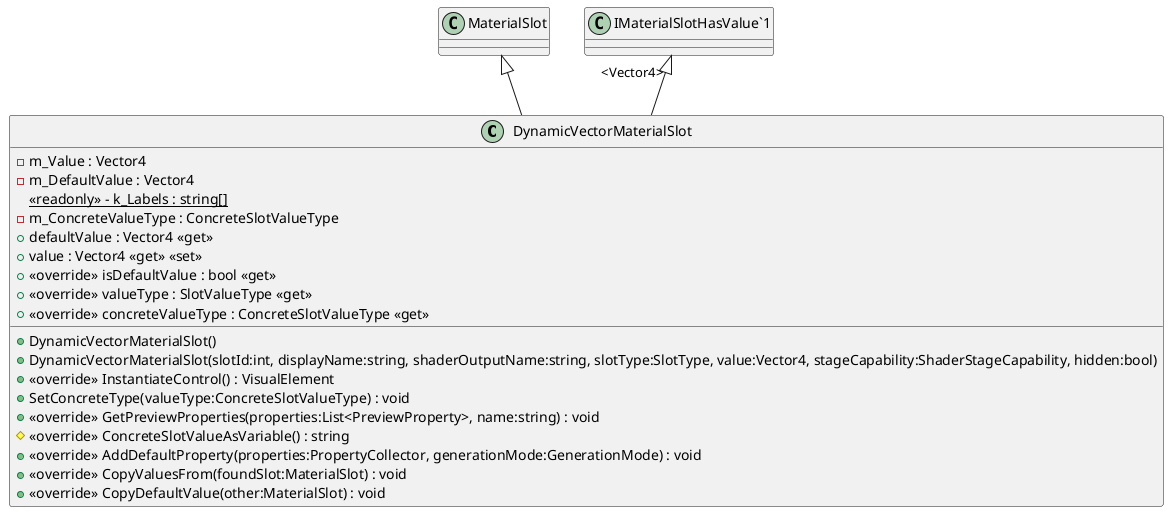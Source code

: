 @startuml
class DynamicVectorMaterialSlot {
    - m_Value : Vector4
    - m_DefaultValue : Vector4
    {static} <<readonly>> - k_Labels : string[]
    - m_ConcreteValueType : ConcreteSlotValueType
    + DynamicVectorMaterialSlot()
    + DynamicVectorMaterialSlot(slotId:int, displayName:string, shaderOutputName:string, slotType:SlotType, value:Vector4, stageCapability:ShaderStageCapability, hidden:bool)
    + defaultValue : Vector4 <<get>>
    + value : Vector4 <<get>> <<set>>
    + <<override>> isDefaultValue : bool <<get>>
    + <<override>> InstantiateControl() : VisualElement
    + <<override>> valueType : SlotValueType <<get>>
    + <<override>> concreteValueType : ConcreteSlotValueType <<get>>
    + SetConcreteType(valueType:ConcreteSlotValueType) : void
    + <<override>> GetPreviewProperties(properties:List<PreviewProperty>, name:string) : void
    # <<override>> ConcreteSlotValueAsVariable() : string
    + <<override>> AddDefaultProperty(properties:PropertyCollector, generationMode:GenerationMode) : void
    + <<override>> CopyValuesFrom(foundSlot:MaterialSlot) : void
    + <<override>> CopyDefaultValue(other:MaterialSlot) : void
}
MaterialSlot <|-- DynamicVectorMaterialSlot
"IMaterialSlotHasValue`1" "<Vector4>" <|-- DynamicVectorMaterialSlot
@enduml
